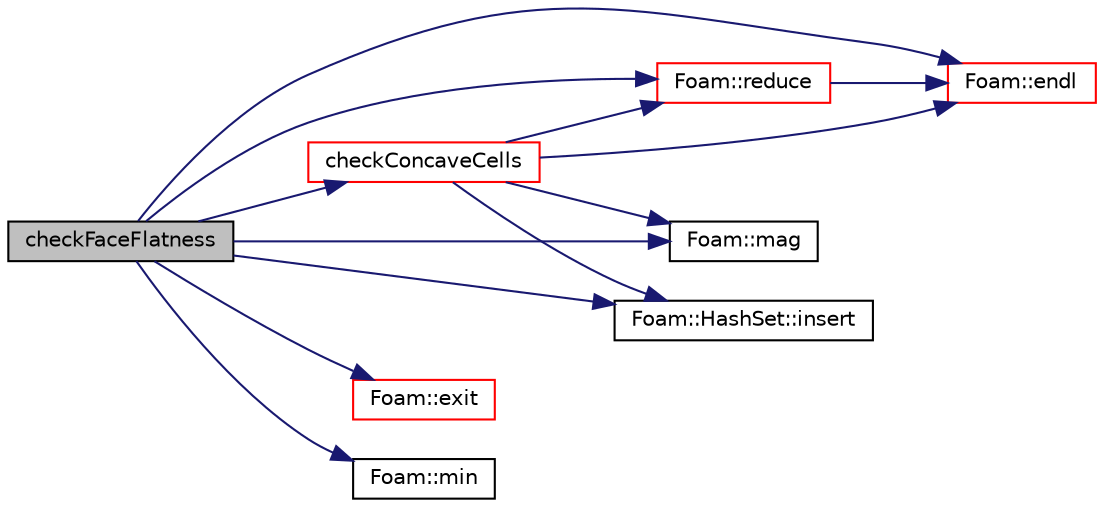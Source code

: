 digraph "checkFaceFlatness"
{
  bgcolor="transparent";
  edge [fontname="Helvetica",fontsize="10",labelfontname="Helvetica",labelfontsize="10"];
  node [fontname="Helvetica",fontsize="10",shape=record];
  rankdir="LR";
  Node12448 [label="checkFaceFlatness",height=0.2,width=0.4,color="black", fillcolor="grey75", style="filled", fontcolor="black"];
  Node12448 -> Node12449 [color="midnightblue",fontsize="10",style="solid",fontname="Helvetica"];
  Node12449 [label="checkConcaveCells",height=0.2,width=0.4,color="red",URL="$a28685.html#ae024f89be90207f16cd17d354101d75d",tooltip="Check for concave cells by the planes of faces. "];
  Node12449 -> Node12450 [color="midnightblue",fontsize="10",style="solid",fontname="Helvetica"];
  Node12450 [label="Foam::endl",height=0.2,width=0.4,color="red",URL="$a21851.html#a2db8fe02a0d3909e9351bb4275b23ce4",tooltip="Add newline and flush stream. "];
  Node12449 -> Node12453 [color="midnightblue",fontsize="10",style="solid",fontname="Helvetica"];
  Node12453 [label="Foam::mag",height=0.2,width=0.4,color="black",URL="$a21851.html#a929da2a3fdcf3dacbbe0487d3a330dae"];
  Node12449 -> Node12454 [color="midnightblue",fontsize="10",style="solid",fontname="Helvetica"];
  Node12454 [label="Foam::HashSet::insert",height=0.2,width=0.4,color="black",URL="$a26829.html#a49f0753d9652681fc3a81f59951a0ad7",tooltip="Insert a new entry. "];
  Node12449 -> Node12455 [color="midnightblue",fontsize="10",style="solid",fontname="Helvetica"];
  Node12455 [label="Foam::reduce",height=0.2,width=0.4,color="red",URL="$a21851.html#a7ffd6af4acc2eb9ba72ee296b5ecda23"];
  Node12455 -> Node12450 [color="midnightblue",fontsize="10",style="solid",fontname="Helvetica"];
  Node12448 -> Node12450 [color="midnightblue",fontsize="10",style="solid",fontname="Helvetica"];
  Node12448 -> Node12495 [color="midnightblue",fontsize="10",style="solid",fontname="Helvetica"];
  Node12495 [label="Foam::exit",height=0.2,width=0.4,color="red",URL="$a21851.html#a06ca7250d8e89caf05243ec094843642"];
  Node12448 -> Node12454 [color="midnightblue",fontsize="10",style="solid",fontname="Helvetica"];
  Node12448 -> Node12453 [color="midnightblue",fontsize="10",style="solid",fontname="Helvetica"];
  Node12448 -> Node12476 [color="midnightblue",fontsize="10",style="solid",fontname="Helvetica"];
  Node12476 [label="Foam::min",height=0.2,width=0.4,color="black",URL="$a21851.html#a253e112ad2d56d96230ff39ea7f442dc"];
  Node12448 -> Node12455 [color="midnightblue",fontsize="10",style="solid",fontname="Helvetica"];
}
